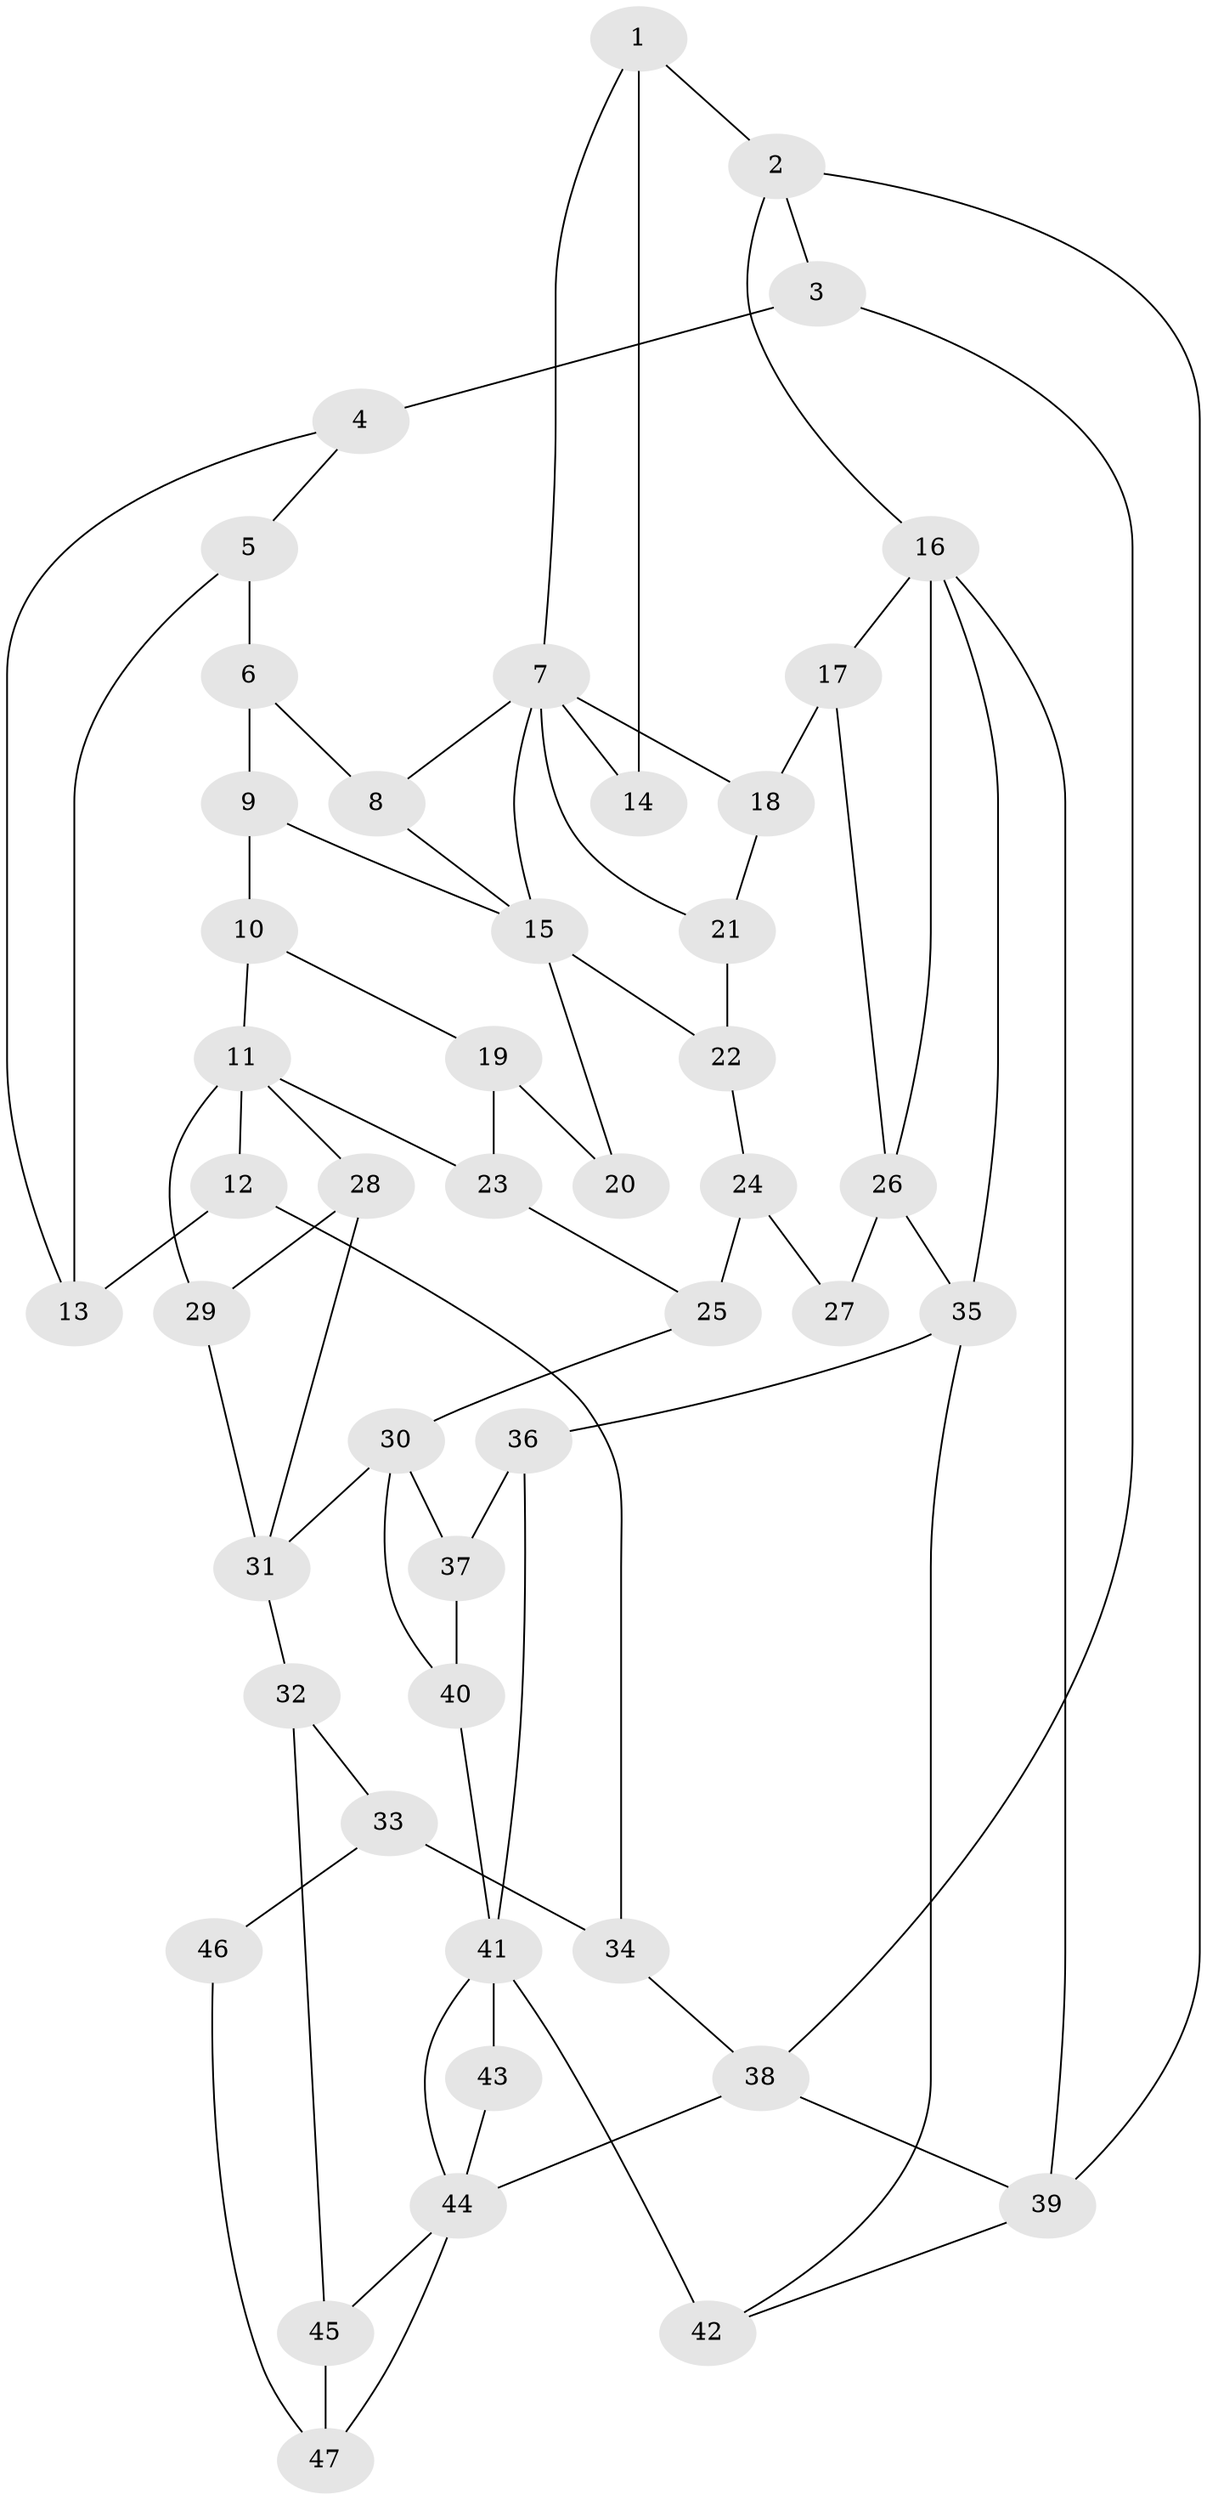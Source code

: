 // original degree distribution, {3: 0.031914893617021274, 5: 0.4787234042553192, 6: 0.24468085106382978, 4: 0.24468085106382978}
// Generated by graph-tools (version 1.1) at 2025/38/03/09/25 02:38:49]
// undirected, 47 vertices, 78 edges
graph export_dot {
graph [start="1"]
  node [color=gray90,style=filled];
  1;
  2;
  3;
  4;
  5;
  6;
  7;
  8;
  9;
  10;
  11;
  12;
  13;
  14;
  15;
  16;
  17;
  18;
  19;
  20;
  21;
  22;
  23;
  24;
  25;
  26;
  27;
  28;
  29;
  30;
  31;
  32;
  33;
  34;
  35;
  36;
  37;
  38;
  39;
  40;
  41;
  42;
  43;
  44;
  45;
  46;
  47;
  1 -- 2 [weight=1.0];
  1 -- 7 [weight=1.0];
  1 -- 14 [weight=2.0];
  2 -- 3 [weight=1.0];
  2 -- 16 [weight=1.0];
  2 -- 39 [weight=1.0];
  3 -- 4 [weight=2.0];
  3 -- 38 [weight=1.0];
  4 -- 5 [weight=1.0];
  4 -- 13 [weight=1.0];
  5 -- 6 [weight=1.0];
  5 -- 13 [weight=1.0];
  6 -- 8 [weight=1.0];
  6 -- 9 [weight=2.0];
  7 -- 8 [weight=1.0];
  7 -- 14 [weight=1.0];
  7 -- 15 [weight=1.0];
  7 -- 18 [weight=1.0];
  7 -- 21 [weight=1.0];
  8 -- 15 [weight=1.0];
  9 -- 10 [weight=1.0];
  9 -- 15 [weight=1.0];
  10 -- 11 [weight=1.0];
  10 -- 19 [weight=1.0];
  11 -- 12 [weight=2.0];
  11 -- 23 [weight=1.0];
  11 -- 28 [weight=1.0];
  11 -- 29 [weight=1.0];
  12 -- 13 [weight=2.0];
  12 -- 34 [weight=2.0];
  15 -- 20 [weight=2.0];
  15 -- 22 [weight=1.0];
  16 -- 17 [weight=1.0];
  16 -- 26 [weight=1.0];
  16 -- 35 [weight=1.0];
  16 -- 39 [weight=1.0];
  17 -- 18 [weight=1.0];
  17 -- 26 [weight=1.0];
  18 -- 21 [weight=1.0];
  19 -- 20 [weight=1.0];
  19 -- 23 [weight=1.0];
  21 -- 22 [weight=1.0];
  22 -- 24 [weight=1.0];
  23 -- 25 [weight=1.0];
  24 -- 25 [weight=1.0];
  24 -- 27 [weight=1.0];
  25 -- 30 [weight=1.0];
  26 -- 27 [weight=2.0];
  26 -- 35 [weight=2.0];
  28 -- 29 [weight=1.0];
  28 -- 31 [weight=1.0];
  29 -- 31 [weight=1.0];
  30 -- 31 [weight=2.0];
  30 -- 37 [weight=1.0];
  30 -- 40 [weight=1.0];
  31 -- 32 [weight=2.0];
  32 -- 33 [weight=2.0];
  32 -- 45 [weight=1.0];
  33 -- 34 [weight=2.0];
  33 -- 46 [weight=2.0];
  34 -- 38 [weight=1.0];
  35 -- 36 [weight=1.0];
  35 -- 42 [weight=1.0];
  36 -- 37 [weight=1.0];
  36 -- 41 [weight=1.0];
  37 -- 40 [weight=1.0];
  38 -- 39 [weight=1.0];
  38 -- 44 [weight=1.0];
  39 -- 42 [weight=1.0];
  40 -- 41 [weight=1.0];
  41 -- 42 [weight=2.0];
  41 -- 43 [weight=1.0];
  41 -- 44 [weight=1.0];
  43 -- 44 [weight=2.0];
  44 -- 45 [weight=1.0];
  44 -- 47 [weight=1.0];
  45 -- 47 [weight=1.0];
  46 -- 47 [weight=1.0];
}
